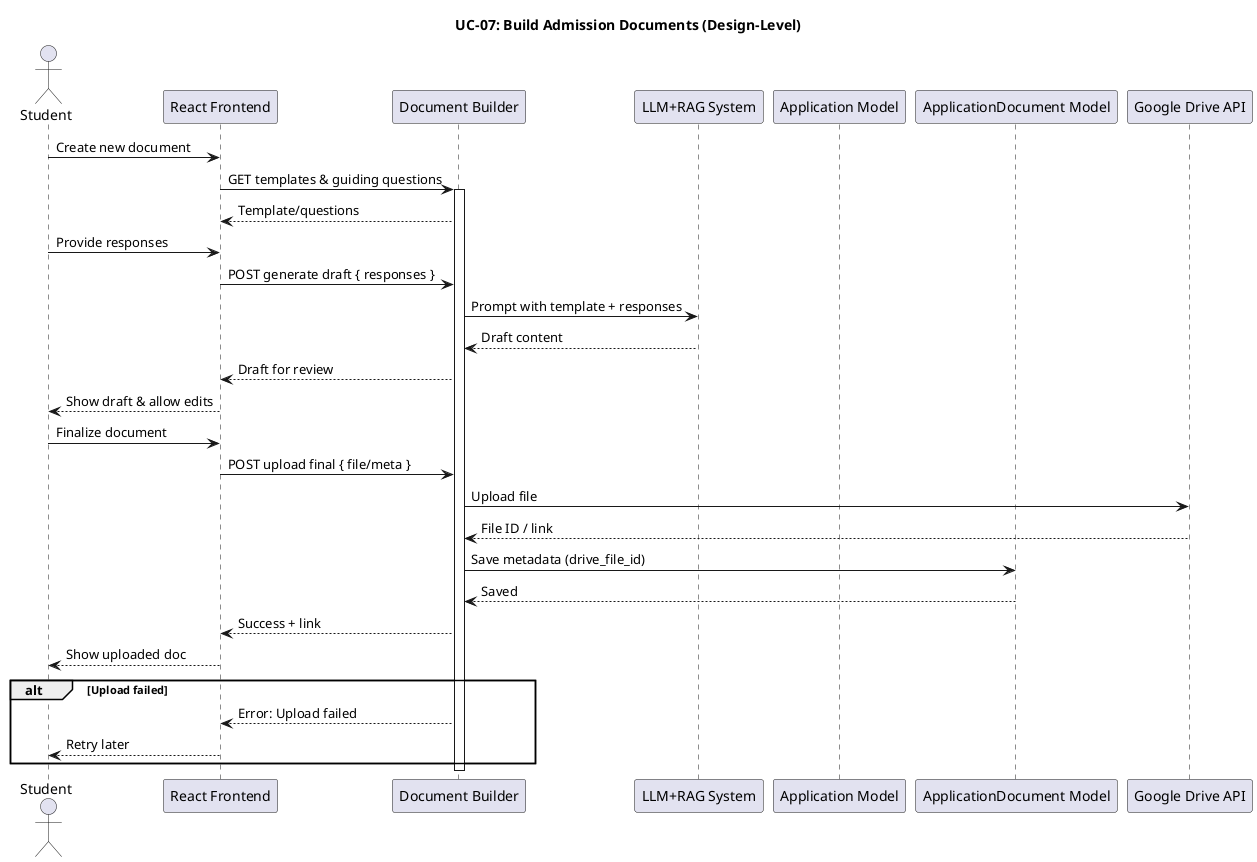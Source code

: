 @startuml
title UC-07: Build Admission Documents (Design-Level)

actor Student
participant Frontend as "React Frontend"
participant DocumentAPI as "Document Builder"
participant LLM as "LLM+RAG System"
participant Application as "Application Model"
participant ApplicationDocument as "ApplicationDocument Model"
participant Drive as "Google Drive API"


'======================
' Start document creation
'======================
Student -> Frontend : Create new document
Frontend -> DocumentAPI : GET templates & guiding questions
activate DocumentAPI
DocumentAPI --> Frontend : Template/questions
Student -> Frontend : Provide responses
Frontend -> DocumentAPI : POST generate draft { responses }
DocumentAPI -> LLM : Prompt with template + responses
LLM --> DocumentAPI : Draft content
DocumentAPI --> Frontend : Draft for review
Frontend --> Student : Show draft & allow edits

'======================
' Finalize and upload
'======================
Student -> Frontend : Finalize document
Frontend -> DocumentAPI : POST upload final { file/meta }
DocumentAPI -> Drive : Upload file
Drive --> DocumentAPI : File ID / link
DocumentAPI -> ApplicationDocument : Save metadata (drive_file_id)
ApplicationDocument --> DocumentAPI : Saved
DocumentAPI --> Frontend : Success + link
Frontend --> Student : Show uploaded doc

alt Upload failed
    DocumentAPI --> Frontend : Error: Upload failed
    Frontend --> Student : Retry later
end

deactivate DocumentAPI

@enduml



